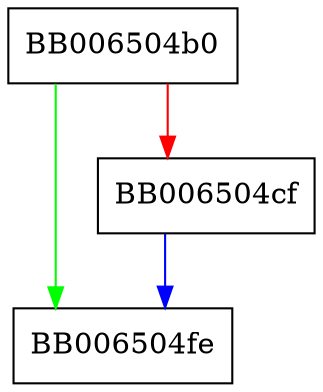 digraph TS_RESP_CTX_new {
  node [shape="box"];
  graph [splines=ortho];
  BB006504b0 -> BB006504fe [color="green"];
  BB006504b0 -> BB006504cf [color="red"];
  BB006504cf -> BB006504fe [color="blue"];
}